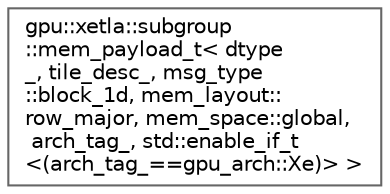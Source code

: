 digraph "Graphical Class Hierarchy"
{
 // LATEX_PDF_SIZE
  bgcolor="transparent";
  edge [fontname=Helvetica,fontsize=10,labelfontname=Helvetica,labelfontsize=10];
  node [fontname=Helvetica,fontsize=10,shape=box,height=0.2,width=0.4];
  rankdir="LR";
  Node0 [id="Node000000",label="gpu::xetla::subgroup\l::mem_payload_t\< dtype\l_, tile_desc_, msg_type\l::block_1d, mem_layout::\lrow_major, mem_space::global,\l arch_tag_, std::enable_if_t\l\<(arch_tag_==gpu_arch::Xe)\> \>",height=0.2,width=0.4,color="grey40", fillcolor="white", style="filled",URL="$structgpu_1_1xetla_1_1subgroup_1_1mem__payload__t_3_01dtype___00_01tile__desc___00_01msg__type_1af764f5b79b79ec089c3643c9e2efaaf.html",tooltip="Is to describe the global memory surface for block-1d load/store For a block-1d payload message we ne..."];
}
